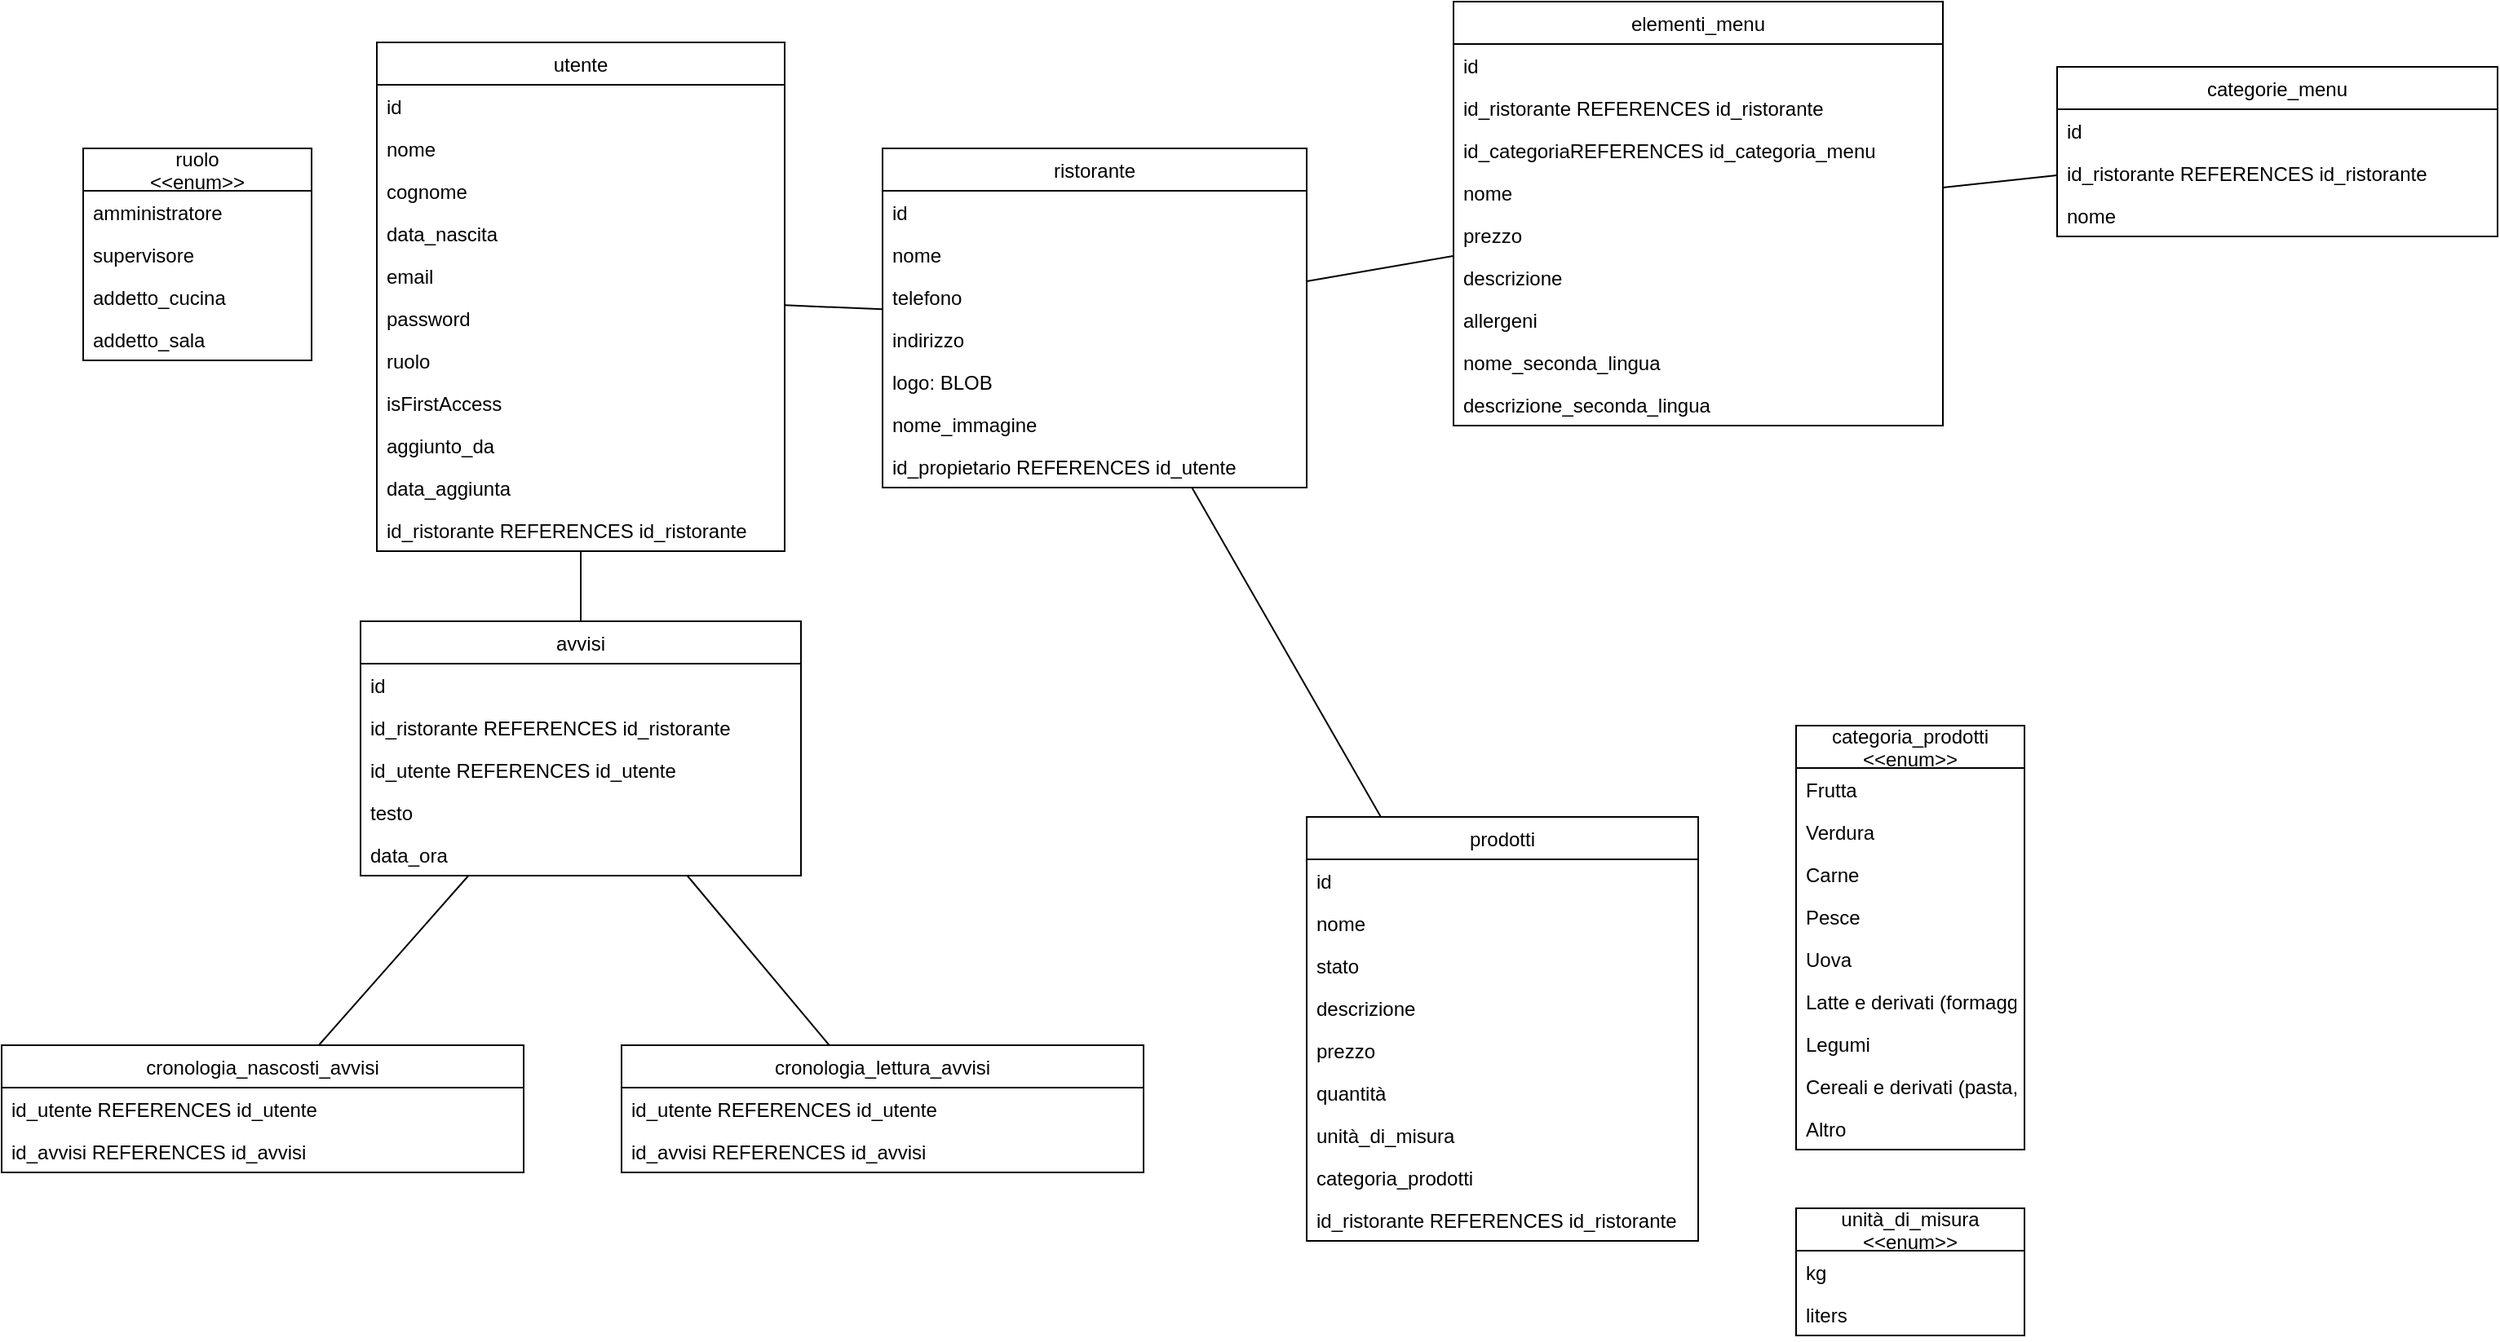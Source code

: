 <mxfile version="20.7.4" type="device"><diagram id="71eCI_wmwsygPBQRfqSC" name="Pagina-1"><mxGraphModel dx="2876" dy="1094" grid="1" gridSize="10" guides="1" tooltips="1" connect="1" arrows="1" fold="1" page="1" pageScale="1" pageWidth="827" pageHeight="1169" math="0" shadow="0"><root><mxCell id="0"/><mxCell id="1" parent="0"/><mxCell id="k9G4mQcu-bLGG6OCL1_0-2" value="utente" style="swimlane;fontStyle=0;childLayout=stackLayout;horizontal=1;startSize=26;fillColor=none;horizontalStack=0;resizeParent=1;resizeParentMax=0;resizeLast=0;collapsible=1;marginBottom=0;" parent="1" vertex="1"><mxGeometry x="140" y="35" width="250" height="312" as="geometry"/></mxCell><mxCell id="k9G4mQcu-bLGG6OCL1_0-3" value="id" style="text;strokeColor=none;fillColor=none;align=left;verticalAlign=top;spacingLeft=4;spacingRight=4;overflow=hidden;rotatable=0;points=[[0,0.5],[1,0.5]];portConstraint=eastwest;" parent="k9G4mQcu-bLGG6OCL1_0-2" vertex="1"><mxGeometry y="26" width="250" height="26" as="geometry"/></mxCell><mxCell id="lra-38c-Ay05fnKemxD7-85" value="nome" style="text;strokeColor=none;fillColor=none;align=left;verticalAlign=top;spacingLeft=4;spacingRight=4;overflow=hidden;rotatable=0;points=[[0,0.5],[1,0.5]];portConstraint=eastwest;" parent="k9G4mQcu-bLGG6OCL1_0-2" vertex="1"><mxGeometry y="52" width="250" height="26" as="geometry"/></mxCell><mxCell id="lra-38c-Ay05fnKemxD7-86" value="cognome" style="text;strokeColor=none;fillColor=none;align=left;verticalAlign=top;spacingLeft=4;spacingRight=4;overflow=hidden;rotatable=0;points=[[0,0.5],[1,0.5]];portConstraint=eastwest;" parent="k9G4mQcu-bLGG6OCL1_0-2" vertex="1"><mxGeometry y="78" width="250" height="26" as="geometry"/></mxCell><mxCell id="lra-38c-Ay05fnKemxD7-103" value="data_nascita" style="text;strokeColor=none;fillColor=none;align=left;verticalAlign=top;spacingLeft=4;spacingRight=4;overflow=hidden;rotatable=0;points=[[0,0.5],[1,0.5]];portConstraint=eastwest;" parent="k9G4mQcu-bLGG6OCL1_0-2" vertex="1"><mxGeometry y="104" width="250" height="26" as="geometry"/></mxCell><mxCell id="lra-38c-Ay05fnKemxD7-1" value="email" style="text;strokeColor=none;fillColor=none;align=left;verticalAlign=top;spacingLeft=4;spacingRight=4;overflow=hidden;rotatable=0;points=[[0,0.5],[1,0.5]];portConstraint=eastwest;" parent="k9G4mQcu-bLGG6OCL1_0-2" vertex="1"><mxGeometry y="130" width="250" height="26" as="geometry"/></mxCell><mxCell id="lra-38c-Ay05fnKemxD7-2" value="password" style="text;strokeColor=none;fillColor=none;align=left;verticalAlign=top;spacingLeft=4;spacingRight=4;overflow=hidden;rotatable=0;points=[[0,0.5],[1,0.5]];portConstraint=eastwest;" parent="k9G4mQcu-bLGG6OCL1_0-2" vertex="1"><mxGeometry y="156" width="250" height="26" as="geometry"/></mxCell><mxCell id="lra-38c-Ay05fnKemxD7-3" value="ruolo" style="text;strokeColor=none;fillColor=none;align=left;verticalAlign=top;spacingLeft=4;spacingRight=4;overflow=hidden;rotatable=0;points=[[0,0.5],[1,0.5]];portConstraint=eastwest;" parent="k9G4mQcu-bLGG6OCL1_0-2" vertex="1"><mxGeometry y="182" width="250" height="26" as="geometry"/></mxCell><mxCell id="lra-38c-Ay05fnKemxD7-87" value="isFirstAccess" style="text;strokeColor=none;fillColor=none;align=left;verticalAlign=top;spacingLeft=4;spacingRight=4;overflow=hidden;rotatable=0;points=[[0,0.5],[1,0.5]];portConstraint=eastwest;" parent="k9G4mQcu-bLGG6OCL1_0-2" vertex="1"><mxGeometry y="208" width="250" height="26" as="geometry"/></mxCell><mxCell id="lra-38c-Ay05fnKemxD7-105" value="aggiunto_da" style="text;strokeColor=none;fillColor=none;align=left;verticalAlign=top;spacingLeft=4;spacingRight=4;overflow=hidden;rotatable=0;points=[[0,0.5],[1,0.5]];portConstraint=eastwest;" parent="k9G4mQcu-bLGG6OCL1_0-2" vertex="1"><mxGeometry y="234" width="250" height="26" as="geometry"/></mxCell><mxCell id="lra-38c-Ay05fnKemxD7-106" value="data_aggiunta" style="text;strokeColor=none;fillColor=none;align=left;verticalAlign=top;spacingLeft=4;spacingRight=4;overflow=hidden;rotatable=0;points=[[0,0.5],[1,0.5]];portConstraint=eastwest;" parent="k9G4mQcu-bLGG6OCL1_0-2" vertex="1"><mxGeometry y="260" width="250" height="26" as="geometry"/></mxCell><mxCell id="lra-38c-Ay05fnKemxD7-91" value="id_ristorante REFERENCES id_ristorante" style="text;strokeColor=none;fillColor=none;align=left;verticalAlign=top;spacingLeft=4;spacingRight=4;overflow=hidden;rotatable=0;points=[[0,0.5],[1,0.5]];portConstraint=eastwest;" parent="k9G4mQcu-bLGG6OCL1_0-2" vertex="1"><mxGeometry y="286" width="250" height="26" as="geometry"/></mxCell><mxCell id="k9G4mQcu-bLGG6OCL1_0-6" value="ristorante" style="swimlane;fontStyle=0;childLayout=stackLayout;horizontal=1;startSize=26;fillColor=none;horizontalStack=0;resizeParent=1;resizeParentMax=0;resizeLast=0;collapsible=1;marginBottom=0;" parent="1" vertex="1"><mxGeometry x="450" y="100" width="260" height="208" as="geometry"/></mxCell><mxCell id="k9G4mQcu-bLGG6OCL1_0-7" value="id" style="text;strokeColor=none;fillColor=none;align=left;verticalAlign=top;spacingLeft=4;spacingRight=4;overflow=hidden;rotatable=0;points=[[0,0.5],[1,0.5]];portConstraint=eastwest;" parent="k9G4mQcu-bLGG6OCL1_0-6" vertex="1"><mxGeometry y="26" width="260" height="26" as="geometry"/></mxCell><mxCell id="lra-38c-Ay05fnKemxD7-7" value="nome" style="text;strokeColor=none;fillColor=none;align=left;verticalAlign=top;spacingLeft=4;spacingRight=4;overflow=hidden;rotatable=0;points=[[0,0.5],[1,0.5]];portConstraint=eastwest;" parent="k9G4mQcu-bLGG6OCL1_0-6" vertex="1"><mxGeometry y="52" width="260" height="26" as="geometry"/></mxCell><mxCell id="lra-38c-Ay05fnKemxD7-8" value="telefono" style="text;strokeColor=none;fillColor=none;align=left;verticalAlign=top;spacingLeft=4;spacingRight=4;overflow=hidden;rotatable=0;points=[[0,0.5],[1,0.5]];portConstraint=eastwest;" parent="k9G4mQcu-bLGG6OCL1_0-6" vertex="1"><mxGeometry y="78" width="260" height="26" as="geometry"/></mxCell><mxCell id="lra-38c-Ay05fnKemxD7-9" value="indirizzo" style="text;strokeColor=none;fillColor=none;align=left;verticalAlign=top;spacingLeft=4;spacingRight=4;overflow=hidden;rotatable=0;points=[[0,0.5],[1,0.5]];portConstraint=eastwest;" parent="k9G4mQcu-bLGG6OCL1_0-6" vertex="1"><mxGeometry y="104" width="260" height="26" as="geometry"/></mxCell><mxCell id="lra-38c-Ay05fnKemxD7-10" value="logo: BLOB" style="text;strokeColor=none;fillColor=none;align=left;verticalAlign=top;spacingLeft=4;spacingRight=4;overflow=hidden;rotatable=0;points=[[0,0.5],[1,0.5]];portConstraint=eastwest;" parent="k9G4mQcu-bLGG6OCL1_0-6" vertex="1"><mxGeometry y="130" width="260" height="26" as="geometry"/></mxCell><mxCell id="lra-38c-Ay05fnKemxD7-111" value="nome_immagine" style="text;strokeColor=none;fillColor=none;align=left;verticalAlign=top;spacingLeft=4;spacingRight=4;overflow=hidden;rotatable=0;points=[[0,0.5],[1,0.5]];portConstraint=eastwest;" parent="k9G4mQcu-bLGG6OCL1_0-6" vertex="1"><mxGeometry y="156" width="260" height="26" as="geometry"/></mxCell><mxCell id="lra-38c-Ay05fnKemxD7-11" value="id_propietario REFERENCES id_utente" style="text;strokeColor=none;fillColor=none;align=left;verticalAlign=top;spacingLeft=4;spacingRight=4;overflow=hidden;rotatable=0;points=[[0,0.5],[1,0.5]];portConstraint=eastwest;" parent="k9G4mQcu-bLGG6OCL1_0-6" vertex="1"><mxGeometry y="182" width="260" height="26" as="geometry"/></mxCell><mxCell id="k9G4mQcu-bLGG6OCL1_0-10" value="categorie_menu" style="swimlane;fontStyle=0;childLayout=stackLayout;horizontal=1;startSize=26;fillColor=none;horizontalStack=0;resizeParent=1;resizeParentMax=0;resizeLast=0;collapsible=1;marginBottom=0;" parent="1" vertex="1"><mxGeometry x="1170" y="50" width="270" height="104" as="geometry"/></mxCell><mxCell id="k9G4mQcu-bLGG6OCL1_0-11" value="id" style="text;strokeColor=none;fillColor=none;align=left;verticalAlign=top;spacingLeft=4;spacingRight=4;overflow=hidden;rotatable=0;points=[[0,0.5],[1,0.5]];portConstraint=eastwest;" parent="k9G4mQcu-bLGG6OCL1_0-10" vertex="1"><mxGeometry y="26" width="270" height="26" as="geometry"/></mxCell><mxCell id="lra-38c-Ay05fnKemxD7-12" value="id_ristorante REFERENCES id_ristorante" style="text;strokeColor=none;fillColor=none;align=left;verticalAlign=top;spacingLeft=4;spacingRight=4;overflow=hidden;rotatable=0;points=[[0,0.5],[1,0.5]];portConstraint=eastwest;" parent="k9G4mQcu-bLGG6OCL1_0-10" vertex="1"><mxGeometry y="52" width="270" height="26" as="geometry"/></mxCell><mxCell id="lra-38c-Ay05fnKemxD7-13" value="nome" style="text;strokeColor=none;fillColor=none;align=left;verticalAlign=top;spacingLeft=4;spacingRight=4;overflow=hidden;rotatable=0;points=[[0,0.5],[1,0.5]];portConstraint=eastwest;" parent="k9G4mQcu-bLGG6OCL1_0-10" vertex="1"><mxGeometry y="78" width="270" height="26" as="geometry"/></mxCell><mxCell id="k9G4mQcu-bLGG6OCL1_0-22" value="elementi_menu" style="swimlane;fontStyle=0;childLayout=stackLayout;horizontal=1;startSize=26;fillColor=none;horizontalStack=0;resizeParent=1;resizeParentMax=0;resizeLast=0;collapsible=1;marginBottom=0;" parent="1" vertex="1"><mxGeometry x="800" y="10" width="300" height="260" as="geometry"/></mxCell><mxCell id="k9G4mQcu-bLGG6OCL1_0-23" value="id" style="text;strokeColor=none;fillColor=none;align=left;verticalAlign=top;spacingLeft=4;spacingRight=4;overflow=hidden;rotatable=0;points=[[0,0.5],[1,0.5]];portConstraint=eastwest;" parent="k9G4mQcu-bLGG6OCL1_0-22" vertex="1"><mxGeometry y="26" width="300" height="26" as="geometry"/></mxCell><mxCell id="lra-38c-Ay05fnKemxD7-14" value="id_ristorante REFERENCES id_ristorante" style="text;strokeColor=none;fillColor=none;align=left;verticalAlign=top;spacingLeft=4;spacingRight=4;overflow=hidden;rotatable=0;points=[[0,0.5],[1,0.5]];portConstraint=eastwest;" parent="k9G4mQcu-bLGG6OCL1_0-22" vertex="1"><mxGeometry y="52" width="300" height="26" as="geometry"/></mxCell><mxCell id="lra-38c-Ay05fnKemxD7-15" value="id_categoriaREFERENCES id_categoria_menu" style="text;strokeColor=none;fillColor=none;align=left;verticalAlign=top;spacingLeft=4;spacingRight=4;overflow=hidden;rotatable=0;points=[[0,0.5],[1,0.5]];portConstraint=eastwest;" parent="k9G4mQcu-bLGG6OCL1_0-22" vertex="1"><mxGeometry y="78" width="300" height="26" as="geometry"/></mxCell><mxCell id="lra-38c-Ay05fnKemxD7-16" value="nome" style="text;strokeColor=none;fillColor=none;align=left;verticalAlign=top;spacingLeft=4;spacingRight=4;overflow=hidden;rotatable=0;points=[[0,0.5],[1,0.5]];portConstraint=eastwest;" parent="k9G4mQcu-bLGG6OCL1_0-22" vertex="1"><mxGeometry y="104" width="300" height="26" as="geometry"/></mxCell><mxCell id="lra-38c-Ay05fnKemxD7-17" value="prezzo" style="text;strokeColor=none;fillColor=none;align=left;verticalAlign=top;spacingLeft=4;spacingRight=4;overflow=hidden;rotatable=0;points=[[0,0.5],[1,0.5]];portConstraint=eastwest;" parent="k9G4mQcu-bLGG6OCL1_0-22" vertex="1"><mxGeometry y="130" width="300" height="26" as="geometry"/></mxCell><mxCell id="lra-38c-Ay05fnKemxD7-18" value="descrizione" style="text;strokeColor=none;fillColor=none;align=left;verticalAlign=top;spacingLeft=4;spacingRight=4;overflow=hidden;rotatable=0;points=[[0,0.5],[1,0.5]];portConstraint=eastwest;" parent="k9G4mQcu-bLGG6OCL1_0-22" vertex="1"><mxGeometry y="156" width="300" height="26" as="geometry"/></mxCell><mxCell id="lra-38c-Ay05fnKemxD7-19" value="allergeni" style="text;strokeColor=none;fillColor=none;align=left;verticalAlign=top;spacingLeft=4;spacingRight=4;overflow=hidden;rotatable=0;points=[[0,0.5],[1,0.5]];portConstraint=eastwest;" parent="k9G4mQcu-bLGG6OCL1_0-22" vertex="1"><mxGeometry y="182" width="300" height="26" as="geometry"/></mxCell><mxCell id="lra-38c-Ay05fnKemxD7-20" value="nome_seconda_lingua" style="text;strokeColor=none;fillColor=none;align=left;verticalAlign=top;spacingLeft=4;spacingRight=4;overflow=hidden;rotatable=0;points=[[0,0.5],[1,0.5]];portConstraint=eastwest;" parent="k9G4mQcu-bLGG6OCL1_0-22" vertex="1"><mxGeometry y="208" width="300" height="26" as="geometry"/></mxCell><mxCell id="lra-38c-Ay05fnKemxD7-21" value="descrizione_seconda_lingua" style="text;strokeColor=none;fillColor=none;align=left;verticalAlign=top;spacingLeft=4;spacingRight=4;overflow=hidden;rotatable=0;points=[[0,0.5],[1,0.5]];portConstraint=eastwest;" parent="k9G4mQcu-bLGG6OCL1_0-22" vertex="1"><mxGeometry y="234" width="300" height="26" as="geometry"/></mxCell><mxCell id="k9G4mQcu-bLGG6OCL1_0-26" value="ruolo&#10;&lt;&lt;enum&gt;&gt;" style="swimlane;fontStyle=0;childLayout=stackLayout;horizontal=1;startSize=26;fillColor=none;horizontalStack=0;resizeParent=1;resizeParentMax=0;resizeLast=0;collapsible=1;marginBottom=0;" parent="1" vertex="1"><mxGeometry x="-40" y="100" width="140" height="130" as="geometry"/></mxCell><mxCell id="k9G4mQcu-bLGG6OCL1_0-27" value="amministratore" style="text;strokeColor=none;fillColor=none;align=left;verticalAlign=top;spacingLeft=4;spacingRight=4;overflow=hidden;rotatable=0;points=[[0,0.5],[1,0.5]];portConstraint=eastwest;" parent="k9G4mQcu-bLGG6OCL1_0-26" vertex="1"><mxGeometry y="26" width="140" height="26" as="geometry"/></mxCell><mxCell id="lra-38c-Ay05fnKemxD7-4" value="supervisore" style="text;strokeColor=none;fillColor=none;align=left;verticalAlign=top;spacingLeft=4;spacingRight=4;overflow=hidden;rotatable=0;points=[[0,0.5],[1,0.5]];portConstraint=eastwest;" parent="k9G4mQcu-bLGG6OCL1_0-26" vertex="1"><mxGeometry y="52" width="140" height="26" as="geometry"/></mxCell><mxCell id="lra-38c-Ay05fnKemxD7-5" value="addetto_cucina" style="text;strokeColor=none;fillColor=none;align=left;verticalAlign=top;spacingLeft=4;spacingRight=4;overflow=hidden;rotatable=0;points=[[0,0.5],[1,0.5]];portConstraint=eastwest;" parent="k9G4mQcu-bLGG6OCL1_0-26" vertex="1"><mxGeometry y="78" width="140" height="26" as="geometry"/></mxCell><mxCell id="lra-38c-Ay05fnKemxD7-6" value="addetto_sala" style="text;strokeColor=none;fillColor=none;align=left;verticalAlign=top;spacingLeft=4;spacingRight=4;overflow=hidden;rotatable=0;points=[[0,0.5],[1,0.5]];portConstraint=eastwest;" parent="k9G4mQcu-bLGG6OCL1_0-26" vertex="1"><mxGeometry y="104" width="140" height="26" as="geometry"/></mxCell><mxCell id="lra-38c-Ay05fnKemxD7-36" value="unità_di_misura&#10;&lt;&lt;enum&gt;&gt;" style="swimlane;fontStyle=0;childLayout=stackLayout;horizontal=1;startSize=26;fillColor=none;horizontalStack=0;resizeParent=1;resizeParentMax=0;resizeLast=0;collapsible=1;marginBottom=0;" parent="1" vertex="1"><mxGeometry x="1010" y="750" width="140" height="78" as="geometry"/></mxCell><mxCell id="lra-38c-Ay05fnKemxD7-37" value="kg" style="text;strokeColor=none;fillColor=none;align=left;verticalAlign=top;spacingLeft=4;spacingRight=4;overflow=hidden;rotatable=0;points=[[0,0.5],[1,0.5]];portConstraint=eastwest;" parent="lra-38c-Ay05fnKemxD7-36" vertex="1"><mxGeometry y="26" width="140" height="26" as="geometry"/></mxCell><mxCell id="lra-38c-Ay05fnKemxD7-40" value="liters" style="text;strokeColor=none;fillColor=none;align=left;verticalAlign=top;spacingLeft=4;spacingRight=4;overflow=hidden;rotatable=0;points=[[0,0.5],[1,0.5]];portConstraint=eastwest;" parent="lra-38c-Ay05fnKemxD7-36" vertex="1"><mxGeometry y="52" width="140" height="26" as="geometry"/></mxCell><mxCell id="lra-38c-Ay05fnKemxD7-41" value="avvisi" style="swimlane;fontStyle=0;childLayout=stackLayout;horizontal=1;startSize=26;fillColor=none;horizontalStack=0;resizeParent=1;resizeParentMax=0;resizeLast=0;collapsible=1;marginBottom=0;" parent="1" vertex="1"><mxGeometry x="130" y="390" width="270" height="156" as="geometry"/></mxCell><mxCell id="lra-38c-Ay05fnKemxD7-42" value="id" style="text;strokeColor=none;fillColor=none;align=left;verticalAlign=top;spacingLeft=4;spacingRight=4;overflow=hidden;rotatable=0;points=[[0,0.5],[1,0.5]];portConstraint=eastwest;" parent="lra-38c-Ay05fnKemxD7-41" vertex="1"><mxGeometry y="26" width="270" height="26" as="geometry"/></mxCell><mxCell id="lra-38c-Ay05fnKemxD7-45" value="id_ristorante REFERENCES id_ristorante" style="text;strokeColor=none;fillColor=none;align=left;verticalAlign=top;spacingLeft=4;spacingRight=4;overflow=hidden;rotatable=0;points=[[0,0.5],[1,0.5]];portConstraint=eastwest;" parent="lra-38c-Ay05fnKemxD7-41" vertex="1"><mxGeometry y="52" width="270" height="26" as="geometry"/></mxCell><mxCell id="lra-38c-Ay05fnKemxD7-92" value="id_utente REFERENCES id_utente " style="text;strokeColor=none;fillColor=none;align=left;verticalAlign=top;spacingLeft=4;spacingRight=4;overflow=hidden;rotatable=0;points=[[0,0.5],[1,0.5]];portConstraint=eastwest;" parent="lra-38c-Ay05fnKemxD7-41" vertex="1"><mxGeometry y="78" width="270" height="26" as="geometry"/></mxCell><mxCell id="lra-38c-Ay05fnKemxD7-46" value="testo" style="text;strokeColor=none;fillColor=none;align=left;verticalAlign=top;spacingLeft=4;spacingRight=4;overflow=hidden;rotatable=0;points=[[0,0.5],[1,0.5]];portConstraint=eastwest;" parent="lra-38c-Ay05fnKemxD7-41" vertex="1"><mxGeometry y="104" width="270" height="26" as="geometry"/></mxCell><mxCell id="lra-38c-Ay05fnKemxD7-93" value="data_ora" style="text;strokeColor=none;fillColor=none;align=left;verticalAlign=top;spacingLeft=4;spacingRight=4;overflow=hidden;rotatable=0;points=[[0,0.5],[1,0.5]];portConstraint=eastwest;" parent="lra-38c-Ay05fnKemxD7-41" vertex="1"><mxGeometry y="130" width="270" height="26" as="geometry"/></mxCell><mxCell id="lra-38c-Ay05fnKemxD7-48" value="cronologia_lettura_avvisi" style="swimlane;fontStyle=0;childLayout=stackLayout;horizontal=1;startSize=26;fillColor=none;horizontalStack=0;resizeParent=1;resizeParentMax=0;resizeLast=0;collapsible=1;marginBottom=0;" parent="1" vertex="1"><mxGeometry x="290" y="650" width="320" height="78" as="geometry"/></mxCell><mxCell id="lra-38c-Ay05fnKemxD7-49" value="id_utente REFERENCES id_utente" style="text;strokeColor=none;fillColor=none;align=left;verticalAlign=top;spacingLeft=4;spacingRight=4;overflow=hidden;rotatable=0;points=[[0,0.5],[1,0.5]];portConstraint=eastwest;" parent="lra-38c-Ay05fnKemxD7-48" vertex="1"><mxGeometry y="26" width="320" height="26" as="geometry"/></mxCell><mxCell id="lra-38c-Ay05fnKemxD7-52" value="id_avvisi REFERENCES id_avvisi" style="text;strokeColor=none;fillColor=none;align=left;verticalAlign=top;spacingLeft=4;spacingRight=4;overflow=hidden;rotatable=0;points=[[0,0.5],[1,0.5]];portConstraint=eastwest;" parent="lra-38c-Ay05fnKemxD7-48" vertex="1"><mxGeometry y="52" width="320" height="26" as="geometry"/></mxCell><mxCell id="lra-38c-Ay05fnKemxD7-55" value="" style="endArrow=none;html=1;rounded=0;" parent="1" source="k9G4mQcu-bLGG6OCL1_0-2" target="k9G4mQcu-bLGG6OCL1_0-6" edge="1"><mxGeometry width="50" height="50" relative="1" as="geometry"><mxPoint x="380" y="460" as="sourcePoint"/><mxPoint x="430" y="410" as="targetPoint"/></mxGeometry></mxCell><mxCell id="lra-38c-Ay05fnKemxD7-57" value="" style="endArrow=none;html=1;rounded=0;" parent="1" source="k9G4mQcu-bLGG6OCL1_0-22" target="k9G4mQcu-bLGG6OCL1_0-6" edge="1"><mxGeometry width="50" height="50" relative="1" as="geometry"><mxPoint x="460" y="460" as="sourcePoint"/><mxPoint x="510" y="410" as="targetPoint"/></mxGeometry></mxCell><mxCell id="lra-38c-Ay05fnKemxD7-58" value="" style="endArrow=none;html=1;rounded=0;" parent="1" source="k9G4mQcu-bLGG6OCL1_0-22" target="k9G4mQcu-bLGG6OCL1_0-10" edge="1"><mxGeometry width="50" height="50" relative="1" as="geometry"><mxPoint x="720" y="162" as="sourcePoint"/><mxPoint x="770" y="112" as="targetPoint"/></mxGeometry></mxCell><mxCell id="lra-38c-Ay05fnKemxD7-60" value="" style="endArrow=none;html=1;rounded=0;" parent="1" source="k9G4mQcu-bLGG6OCL1_0-2" target="lra-38c-Ay05fnKemxD7-41" edge="1"><mxGeometry width="50" height="50" relative="1" as="geometry"><mxPoint x="260" y="660" as="sourcePoint"/><mxPoint x="310" y="610" as="targetPoint"/></mxGeometry></mxCell><mxCell id="lra-38c-Ay05fnKemxD7-61" value="" style="endArrow=none;html=1;rounded=0;" parent="1" source="lra-38c-Ay05fnKemxD7-48" target="lra-38c-Ay05fnKemxD7-41" edge="1"><mxGeometry width="50" height="50" relative="1" as="geometry"><mxPoint x="450" y="560" as="sourcePoint"/><mxPoint x="500" y="510" as="targetPoint"/></mxGeometry></mxCell><mxCell id="lra-38c-Ay05fnKemxD7-63" value="prodotti" style="swimlane;fontStyle=0;childLayout=stackLayout;horizontal=1;startSize=26;fillColor=none;horizontalStack=0;resizeParent=1;resizeParentMax=0;resizeLast=0;collapsible=1;marginBottom=0;" parent="1" vertex="1"><mxGeometry x="710" y="510" width="240" height="260" as="geometry"/></mxCell><mxCell id="lra-38c-Ay05fnKemxD7-64" value="id" style="text;strokeColor=none;fillColor=none;align=left;verticalAlign=top;spacingLeft=4;spacingRight=4;overflow=hidden;rotatable=0;points=[[0,0.5],[1,0.5]];portConstraint=eastwest;" parent="lra-38c-Ay05fnKemxD7-63" vertex="1"><mxGeometry y="26" width="240" height="26" as="geometry"/></mxCell><mxCell id="lra-38c-Ay05fnKemxD7-83" value="nome" style="text;strokeColor=none;fillColor=none;align=left;verticalAlign=top;spacingLeft=4;spacingRight=4;overflow=hidden;rotatable=0;points=[[0,0.5],[1,0.5]];portConstraint=eastwest;" parent="lra-38c-Ay05fnKemxD7-63" vertex="1"><mxGeometry y="52" width="240" height="26" as="geometry"/></mxCell><mxCell id="lra-38c-Ay05fnKemxD7-84" value="stato" style="text;strokeColor=none;fillColor=none;align=left;verticalAlign=top;spacingLeft=4;spacingRight=4;overflow=hidden;rotatable=0;points=[[0,0.5],[1,0.5]];portConstraint=eastwest;" parent="lra-38c-Ay05fnKemxD7-63" vertex="1"><mxGeometry y="78" width="240" height="26" as="geometry"/></mxCell><mxCell id="lra-38c-Ay05fnKemxD7-65" value="descrizione" style="text;strokeColor=none;fillColor=none;align=left;verticalAlign=top;spacingLeft=4;spacingRight=4;overflow=hidden;rotatable=0;points=[[0,0.5],[1,0.5]];portConstraint=eastwest;" parent="lra-38c-Ay05fnKemxD7-63" vertex="1"><mxGeometry y="104" width="240" height="26" as="geometry"/></mxCell><mxCell id="lra-38c-Ay05fnKemxD7-67" value="prezzo" style="text;strokeColor=none;fillColor=none;align=left;verticalAlign=top;spacingLeft=4;spacingRight=4;overflow=hidden;rotatable=0;points=[[0,0.5],[1,0.5]];portConstraint=eastwest;" parent="lra-38c-Ay05fnKemxD7-63" vertex="1"><mxGeometry y="130" width="240" height="26" as="geometry"/></mxCell><mxCell id="lra-38c-Ay05fnKemxD7-66" value="quantità" style="text;strokeColor=none;fillColor=none;align=left;verticalAlign=top;spacingLeft=4;spacingRight=4;overflow=hidden;rotatable=0;points=[[0,0.5],[1,0.5]];portConstraint=eastwest;" parent="lra-38c-Ay05fnKemxD7-63" vertex="1"><mxGeometry y="156" width="240" height="26" as="geometry"/></mxCell><mxCell id="lra-38c-Ay05fnKemxD7-31" value="unità_di_misura" style="text;strokeColor=none;fillColor=none;align=left;verticalAlign=top;spacingLeft=4;spacingRight=4;overflow=hidden;rotatable=0;points=[[0,0.5],[1,0.5]];portConstraint=eastwest;" parent="lra-38c-Ay05fnKemxD7-63" vertex="1"><mxGeometry y="182" width="240" height="26" as="geometry"/></mxCell><mxCell id="lra-38c-Ay05fnKemxD7-68" value="categoria_prodotti" style="text;strokeColor=none;fillColor=none;align=left;verticalAlign=top;spacingLeft=4;spacingRight=4;overflow=hidden;rotatable=0;points=[[0,0.5],[1,0.5]];portConstraint=eastwest;" parent="lra-38c-Ay05fnKemxD7-63" vertex="1"><mxGeometry y="208" width="240" height="26" as="geometry"/></mxCell><mxCell id="lra-38c-Ay05fnKemxD7-26" value="id_ristorante REFERENCES id_ristorante" style="text;strokeColor=none;fillColor=none;align=left;verticalAlign=top;spacingLeft=4;spacingRight=4;overflow=hidden;rotatable=0;points=[[0,0.5],[1,0.5]];portConstraint=eastwest;" parent="lra-38c-Ay05fnKemxD7-63" vertex="1"><mxGeometry y="234" width="240" height="26" as="geometry"/></mxCell><mxCell id="lra-38c-Ay05fnKemxD7-70" value="categoria_prodotti&#10;&lt;&lt;enum&gt;&gt;" style="swimlane;fontStyle=0;childLayout=stackLayout;horizontal=1;startSize=26;fillColor=none;horizontalStack=0;resizeParent=1;resizeParentMax=0;resizeLast=0;collapsible=1;marginBottom=0;" parent="1" vertex="1"><mxGeometry x="1010" y="454" width="140" height="260" as="geometry"/></mxCell><mxCell id="lra-38c-Ay05fnKemxD7-71" value="Frutta" style="text;strokeColor=none;fillColor=none;align=left;verticalAlign=top;spacingLeft=4;spacingRight=4;overflow=hidden;rotatable=0;points=[[0,0.5],[1,0.5]];portConstraint=eastwest;" parent="lra-38c-Ay05fnKemxD7-70" vertex="1"><mxGeometry y="26" width="140" height="26" as="geometry"/></mxCell><mxCell id="lra-38c-Ay05fnKemxD7-72" value="Verdura" style="text;strokeColor=none;fillColor=none;align=left;verticalAlign=top;spacingLeft=4;spacingRight=4;overflow=hidden;rotatable=0;points=[[0,0.5],[1,0.5]];portConstraint=eastwest;" parent="lra-38c-Ay05fnKemxD7-70" vertex="1"><mxGeometry y="52" width="140" height="26" as="geometry"/></mxCell><mxCell id="lra-38c-Ay05fnKemxD7-73" value="Carne" style="text;strokeColor=none;fillColor=none;align=left;verticalAlign=top;spacingLeft=4;spacingRight=4;overflow=hidden;rotatable=0;points=[[0,0.5],[1,0.5]];portConstraint=eastwest;" parent="lra-38c-Ay05fnKemxD7-70" vertex="1"><mxGeometry y="78" width="140" height="26" as="geometry"/></mxCell><mxCell id="lra-38c-Ay05fnKemxD7-74" value="Pesce" style="text;strokeColor=none;fillColor=none;align=left;verticalAlign=top;spacingLeft=4;spacingRight=4;overflow=hidden;rotatable=0;points=[[0,0.5],[1,0.5]];portConstraint=eastwest;" parent="lra-38c-Ay05fnKemxD7-70" vertex="1"><mxGeometry y="104" width="140" height="26" as="geometry"/></mxCell><mxCell id="lra-38c-Ay05fnKemxD7-75" value="Uova" style="text;strokeColor=none;fillColor=none;align=left;verticalAlign=top;spacingLeft=4;spacingRight=4;overflow=hidden;rotatable=0;points=[[0,0.5],[1,0.5]];portConstraint=eastwest;" parent="lra-38c-Ay05fnKemxD7-70" vertex="1"><mxGeometry y="130" width="140" height="26" as="geometry"/></mxCell><mxCell id="lra-38c-Ay05fnKemxD7-76" value="Latte e derivati (formaggi)" style="text;strokeColor=none;fillColor=none;align=left;verticalAlign=top;spacingLeft=4;spacingRight=4;overflow=hidden;rotatable=0;points=[[0,0.5],[1,0.5]];portConstraint=eastwest;" parent="lra-38c-Ay05fnKemxD7-70" vertex="1"><mxGeometry y="156" width="140" height="26" as="geometry"/></mxCell><mxCell id="lra-38c-Ay05fnKemxD7-77" value="Legumi" style="text;strokeColor=none;fillColor=none;align=left;verticalAlign=top;spacingLeft=4;spacingRight=4;overflow=hidden;rotatable=0;points=[[0,0.5],[1,0.5]];portConstraint=eastwest;" parent="lra-38c-Ay05fnKemxD7-70" vertex="1"><mxGeometry y="182" width="140" height="26" as="geometry"/></mxCell><mxCell id="lra-38c-Ay05fnKemxD7-78" value="Cereali e derivati (pasta, pane)" style="text;strokeColor=none;fillColor=none;align=left;verticalAlign=top;spacingLeft=4;spacingRight=4;overflow=hidden;rotatable=0;points=[[0,0.5],[1,0.5]];portConstraint=eastwest;" parent="lra-38c-Ay05fnKemxD7-70" vertex="1"><mxGeometry y="208" width="140" height="26" as="geometry"/></mxCell><mxCell id="lra-38c-Ay05fnKemxD7-80" value="Altro" style="text;strokeColor=none;fillColor=none;align=left;verticalAlign=top;spacingLeft=4;spacingRight=4;overflow=hidden;rotatable=0;points=[[0,0.5],[1,0.5]];portConstraint=eastwest;" parent="lra-38c-Ay05fnKemxD7-70" vertex="1"><mxGeometry y="234" width="140" height="26" as="geometry"/></mxCell><mxCell id="lra-38c-Ay05fnKemxD7-82" value="" style="endArrow=none;html=1;rounded=0;" parent="1" source="lra-38c-Ay05fnKemxD7-63" target="k9G4mQcu-bLGG6OCL1_0-6" edge="1"><mxGeometry width="50" height="50" relative="1" as="geometry"><mxPoint x="1060" y="610" as="sourcePoint"/><mxPoint x="825.487" y="412" as="targetPoint"/></mxGeometry></mxCell><mxCell id="lra-38c-Ay05fnKemxD7-107" value="cronologia_nascosti_avvisi" style="swimlane;fontStyle=0;childLayout=stackLayout;horizontal=1;startSize=26;fillColor=none;horizontalStack=0;resizeParent=1;resizeParentMax=0;resizeLast=0;collapsible=1;marginBottom=0;" parent="1" vertex="1"><mxGeometry x="-90" y="650" width="320" height="78" as="geometry"/></mxCell><mxCell id="lra-38c-Ay05fnKemxD7-108" value="id_utente REFERENCES id_utente" style="text;strokeColor=none;fillColor=none;align=left;verticalAlign=top;spacingLeft=4;spacingRight=4;overflow=hidden;rotatable=0;points=[[0,0.5],[1,0.5]];portConstraint=eastwest;" parent="lra-38c-Ay05fnKemxD7-107" vertex="1"><mxGeometry y="26" width="320" height="26" as="geometry"/></mxCell><mxCell id="lra-38c-Ay05fnKemxD7-109" value="id_avvisi REFERENCES id_avvisi" style="text;strokeColor=none;fillColor=none;align=left;verticalAlign=top;spacingLeft=4;spacingRight=4;overflow=hidden;rotatable=0;points=[[0,0.5],[1,0.5]];portConstraint=eastwest;" parent="lra-38c-Ay05fnKemxD7-107" vertex="1"><mxGeometry y="52" width="320" height="26" as="geometry"/></mxCell><mxCell id="lra-38c-Ay05fnKemxD7-110" value="" style="endArrow=none;html=1;rounded=0;" parent="1" source="lra-38c-Ay05fnKemxD7-107" target="lra-38c-Ay05fnKemxD7-41" edge="1"><mxGeometry width="50" height="50" relative="1" as="geometry"><mxPoint x="433.437" y="660" as="sourcePoint"/><mxPoint x="360.312" y="582" as="targetPoint"/></mxGeometry></mxCell></root></mxGraphModel></diagram></mxfile>